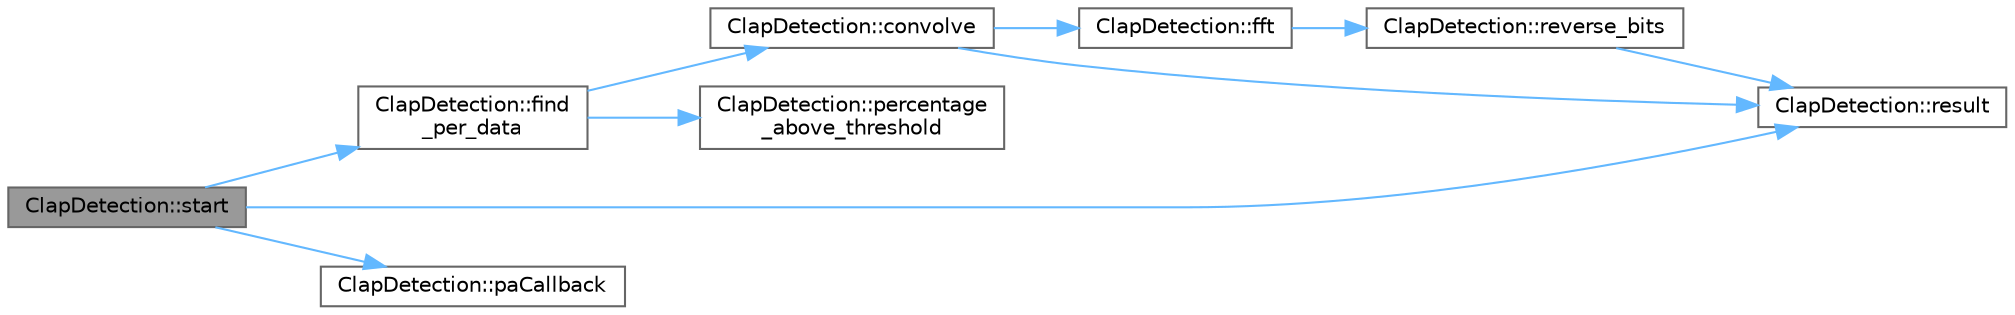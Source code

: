 digraph "ClapDetection::start"
{
 // LATEX_PDF_SIZE
  bgcolor="transparent";
  edge [fontname=Helvetica,fontsize=10,labelfontname=Helvetica,labelfontsize=10];
  node [fontname=Helvetica,fontsize=10,shape=box,height=0.2,width=0.4];
  rankdir="LR";
  Node1 [label="ClapDetection::start",height=0.2,width=0.4,color="gray40", fillcolor="grey60", style="filled", fontcolor="black",tooltip=" "];
  Node1 -> Node2 [color="steelblue1",style="solid"];
  Node2 [label="ClapDetection::find\l_per_data",height=0.2,width=0.4,color="grey40", fillcolor="white", style="filled",URL="$class_clap_detection.html#aa9f00a28382879aaba458015d3e6acce",tooltip=" "];
  Node2 -> Node3 [color="steelblue1",style="solid"];
  Node3 [label="ClapDetection::convolve",height=0.2,width=0.4,color="grey40", fillcolor="white", style="filled",URL="$class_clap_detection.html#a71206899c9fbc9e7687d3305beeb15cc",tooltip=" "];
  Node3 -> Node4 [color="steelblue1",style="solid"];
  Node4 [label="ClapDetection::fft",height=0.2,width=0.4,color="grey40", fillcolor="white", style="filled",URL="$class_clap_detection.html#a457a526ff1d5c5d9cef68b62f4f6a0aa",tooltip=" "];
  Node4 -> Node5 [color="steelblue1",style="solid"];
  Node5 [label="ClapDetection::reverse_bits",height=0.2,width=0.4,color="grey40", fillcolor="white", style="filled",URL="$class_clap_detection.html#ae3b186d18ddec06fc0d88821fe78dccc",tooltip=" "];
  Node5 -> Node6 [color="steelblue1",style="solid"];
  Node6 [label="ClapDetection::result",height=0.2,width=0.4,color="grey40", fillcolor="white", style="filled",URL="$class_clap_detection.html#a3d70aed7d269a7aa9fdd099a7b2334da",tooltip=" "];
  Node3 -> Node6 [color="steelblue1",style="solid"];
  Node2 -> Node7 [color="steelblue1",style="solid"];
  Node7 [label="ClapDetection::percentage\l_above_threshold",height=0.2,width=0.4,color="grey40", fillcolor="white", style="filled",URL="$class_clap_detection.html#a4a303e4a95761d63c8348838c6c580bf",tooltip=" "];
  Node1 -> Node8 [color="steelblue1",style="solid"];
  Node8 [label="ClapDetection::paCallback",height=0.2,width=0.4,color="grey40", fillcolor="white", style="filled",URL="$class_clap_detection.html#a2c26276e3b68b25282e33d809788c6c8",tooltip=" "];
  Node1 -> Node6 [color="steelblue1",style="solid"];
}
